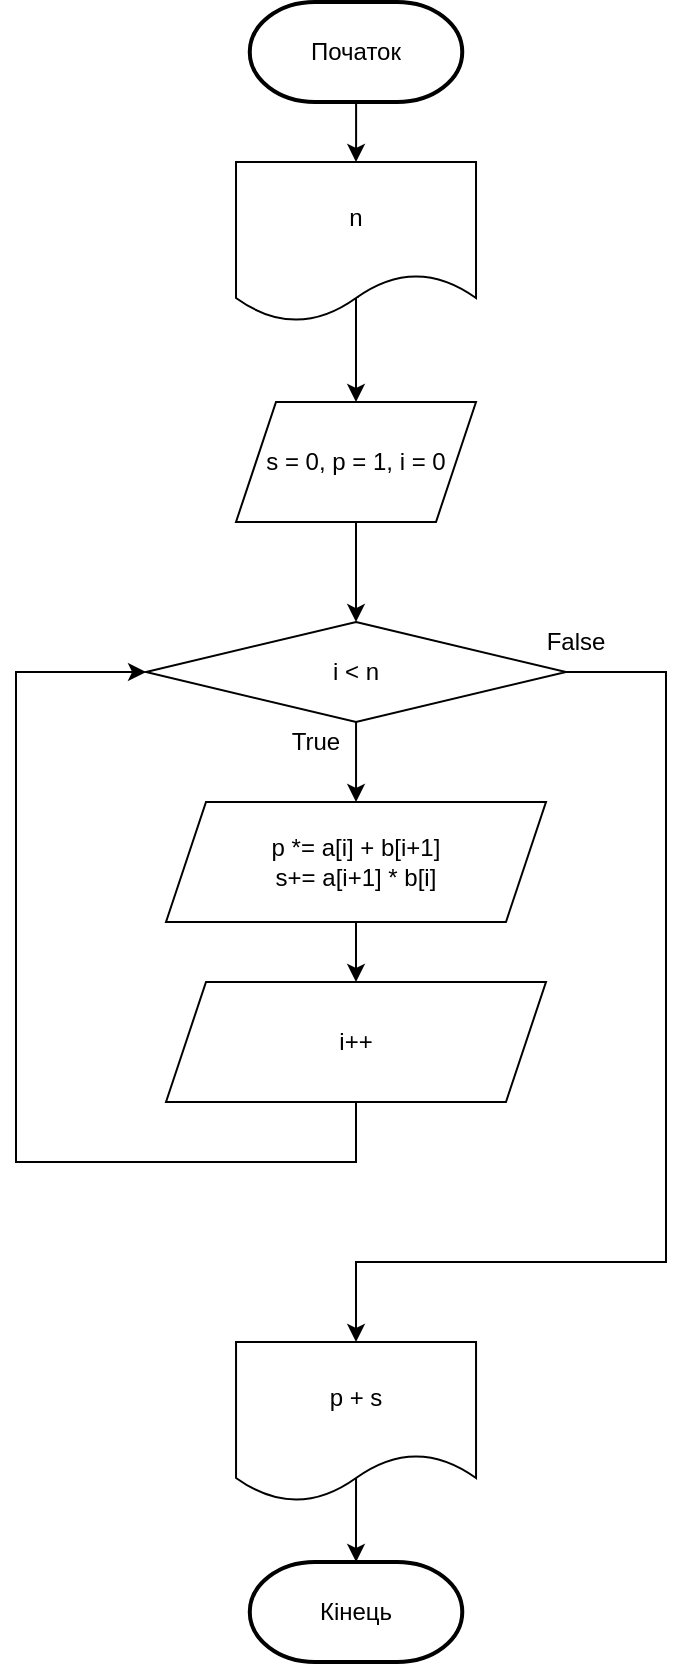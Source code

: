<mxfile version="14.1.8" type="device"><diagram id="C5RBs43oDa-KdzZeNtuy" name="Page-1"><mxGraphModel dx="1185" dy="685" grid="1" gridSize="10" guides="1" tooltips="1" connect="1" arrows="1" fold="1" page="1" pageScale="1" pageWidth="827" pageHeight="1169" math="1" shadow="0"><root><mxCell id="WIyWlLk6GJQsqaUBKTNV-0"/><mxCell id="WIyWlLk6GJQsqaUBKTNV-1" parent="WIyWlLk6GJQsqaUBKTNV-0"/><mxCell id="LTzWjnHm-aOZtnhQckQr-1" value="" style="edgeStyle=orthogonalEdgeStyle;rounded=0;orthogonalLoop=1;jettySize=auto;html=1;" parent="WIyWlLk6GJQsqaUBKTNV-1" source="tPSNvkdxqbpKq8cWh3lh-1" target="LTzWjnHm-aOZtnhQckQr-0" edge="1"><mxGeometry relative="1" as="geometry"/></mxCell><mxCell id="tPSNvkdxqbpKq8cWh3lh-1" value="&lt;span&gt;Початок&lt;/span&gt;" style="strokeWidth=2;html=1;shape=mxgraph.flowchart.terminator;whiteSpace=wrap;shadow=0;glass=0;" parent="WIyWlLk6GJQsqaUBKTNV-1" vertex="1"><mxGeometry x="166.88" y="80" width="106.25" height="50" as="geometry"/></mxCell><mxCell id="tPSNvkdxqbpKq8cWh3lh-3" value="Кінець" style="strokeWidth=2;html=1;shape=mxgraph.flowchart.terminator;whiteSpace=wrap;shadow=0;glass=0;" parent="WIyWlLk6GJQsqaUBKTNV-1" vertex="1"><mxGeometry x="166.89" y="860" width="106.25" height="50" as="geometry"/></mxCell><mxCell id="AUlIP-KjnaMoZ8YjrTKc-1" value="" style="edgeStyle=orthogonalEdgeStyle;rounded=0;orthogonalLoop=1;jettySize=auto;html=1;exitX=0.511;exitY=0.844;exitDx=0;exitDy=0;exitPerimeter=0;" edge="1" parent="WIyWlLk6GJQsqaUBKTNV-1" source="LTzWjnHm-aOZtnhQckQr-0" target="AUlIP-KjnaMoZ8YjrTKc-0"><mxGeometry relative="1" as="geometry"><Array as="points"><mxPoint x="220" y="228"/></Array></mxGeometry></mxCell><mxCell id="LTzWjnHm-aOZtnhQckQr-0" value="n" style="shape=document;whiteSpace=wrap;html=1;boundedLbl=1;" parent="WIyWlLk6GJQsqaUBKTNV-1" vertex="1"><mxGeometry x="160.01" y="160" width="120" height="80" as="geometry"/></mxCell><mxCell id="AUlIP-KjnaMoZ8YjrTKc-5" value="" style="edgeStyle=orthogonalEdgeStyle;rounded=0;orthogonalLoop=1;jettySize=auto;html=1;" edge="1" parent="WIyWlLk6GJQsqaUBKTNV-1" source="LTzWjnHm-aOZtnhQckQr-2" target="AUlIP-KjnaMoZ8YjrTKc-4"><mxGeometry relative="1" as="geometry"/></mxCell><mxCell id="LTzWjnHm-aOZtnhQckQr-2" value="p *= a[i] + b[i+1]&#10;s+= a[i+1] * b[i]" style="shape=parallelogram;perimeter=parallelogramPerimeter;whiteSpace=wrap;fixedSize=1;" parent="WIyWlLk6GJQsqaUBKTNV-1" vertex="1"><mxGeometry x="125.0" y="480" width="189.99" height="60" as="geometry"/></mxCell><mxCell id="LTzWjnHm-aOZtnhQckQr-6" value="" style="edgeStyle=orthogonalEdgeStyle;rounded=0;orthogonalLoop=1;jettySize=auto;html=1;exitX=0.5;exitY=0.85;exitDx=0;exitDy=0;exitPerimeter=0;" parent="WIyWlLk6GJQsqaUBKTNV-1" source="LTzWjnHm-aOZtnhQckQr-4" target="tPSNvkdxqbpKq8cWh3lh-3" edge="1"><mxGeometry relative="1" as="geometry"/></mxCell><mxCell id="LTzWjnHm-aOZtnhQckQr-4" value="p + s" style="shape=document;whiteSpace=wrap;html=1;boundedLbl=1;" parent="WIyWlLk6GJQsqaUBKTNV-1" vertex="1"><mxGeometry x="160.02" y="750" width="120" height="80" as="geometry"/></mxCell><mxCell id="rl2w8GWWp29uPK7AenF5-2" style="edgeStyle=orthogonalEdgeStyle;rounded=0;orthogonalLoop=1;jettySize=auto;html=1;exitX=0.5;exitY=1;exitDx=0;exitDy=0;" parent="WIyWlLk6GJQsqaUBKTNV-1" source="rl2w8GWWp29uPK7AenF5-0" target="LTzWjnHm-aOZtnhQckQr-2" edge="1"><mxGeometry relative="1" as="geometry"/></mxCell><mxCell id="rl2w8GWWp29uPK7AenF5-0" value="i &amp;lt; n" style="rhombus;whiteSpace=wrap;html=1;" parent="WIyWlLk6GJQsqaUBKTNV-1" vertex="1"><mxGeometry x="115.03" y="390" width="209.98" height="50" as="geometry"/></mxCell><mxCell id="rl2w8GWWp29uPK7AenF5-3" value="" style="edgeStyle=orthogonalEdgeStyle;rounded=0;orthogonalLoop=1;jettySize=auto;html=1;entryX=0.5;entryY=0;entryDx=0;entryDy=0;exitX=1;exitY=0.5;exitDx=0;exitDy=0;" parent="WIyWlLk6GJQsqaUBKTNV-1" source="rl2w8GWWp29uPK7AenF5-0" target="LTzWjnHm-aOZtnhQckQr-4" edge="1"><mxGeometry relative="1" as="geometry"><mxPoint x="500.049" y="625" as="targetPoint"/><Array as="points"><mxPoint x="375" y="415"/><mxPoint x="375" y="710"/><mxPoint x="220" y="710"/></Array><mxPoint x="375" y="540" as="sourcePoint"/></mxGeometry></mxCell><mxCell id="rl2w8GWWp29uPK7AenF5-6" value="False" style="text;html=1;strokeColor=none;fillColor=none;align=center;verticalAlign=middle;whiteSpace=wrap;rounded=0;" parent="WIyWlLk6GJQsqaUBKTNV-1" vertex="1"><mxGeometry x="310.01" y="390" width="40" height="20" as="geometry"/></mxCell><mxCell id="rl2w8GWWp29uPK7AenF5-7" value="True" style="text;html=1;strokeColor=none;fillColor=none;align=center;verticalAlign=middle;whiteSpace=wrap;rounded=0;" parent="WIyWlLk6GJQsqaUBKTNV-1" vertex="1"><mxGeometry x="180" y="440" width="40" height="20" as="geometry"/></mxCell><mxCell id="AUlIP-KjnaMoZ8YjrTKc-2" value="" style="edgeStyle=orthogonalEdgeStyle;rounded=0;orthogonalLoop=1;jettySize=auto;html=1;" edge="1" parent="WIyWlLk6GJQsqaUBKTNV-1" source="AUlIP-KjnaMoZ8YjrTKc-0" target="rl2w8GWWp29uPK7AenF5-0"><mxGeometry relative="1" as="geometry"/></mxCell><mxCell id="AUlIP-KjnaMoZ8YjrTKc-0" value="s = 0, p = 1, i = 0" style="shape=parallelogram;perimeter=parallelogramPerimeter;whiteSpace=wrap;html=1;fixedSize=1;" vertex="1" parent="WIyWlLk6GJQsqaUBKTNV-1"><mxGeometry x="160.0" y="280" width="120" height="60" as="geometry"/></mxCell><mxCell id="AUlIP-KjnaMoZ8YjrTKc-6" style="edgeStyle=orthogonalEdgeStyle;rounded=0;orthogonalLoop=1;jettySize=auto;html=1;entryX=0;entryY=0.5;entryDx=0;entryDy=0;" edge="1" parent="WIyWlLk6GJQsqaUBKTNV-1" source="AUlIP-KjnaMoZ8YjrTKc-4" target="rl2w8GWWp29uPK7AenF5-0"><mxGeometry relative="1" as="geometry"><Array as="points"><mxPoint x="220" y="660"/><mxPoint x="50" y="660"/><mxPoint x="50" y="415"/></Array></mxGeometry></mxCell><mxCell id="AUlIP-KjnaMoZ8YjrTKc-4" value="i++" style="shape=parallelogram;perimeter=parallelogramPerimeter;whiteSpace=wrap;fixedSize=1;" vertex="1" parent="WIyWlLk6GJQsqaUBKTNV-1"><mxGeometry x="125" y="570" width="189.99" height="60" as="geometry"/></mxCell></root></mxGraphModel></diagram></mxfile>